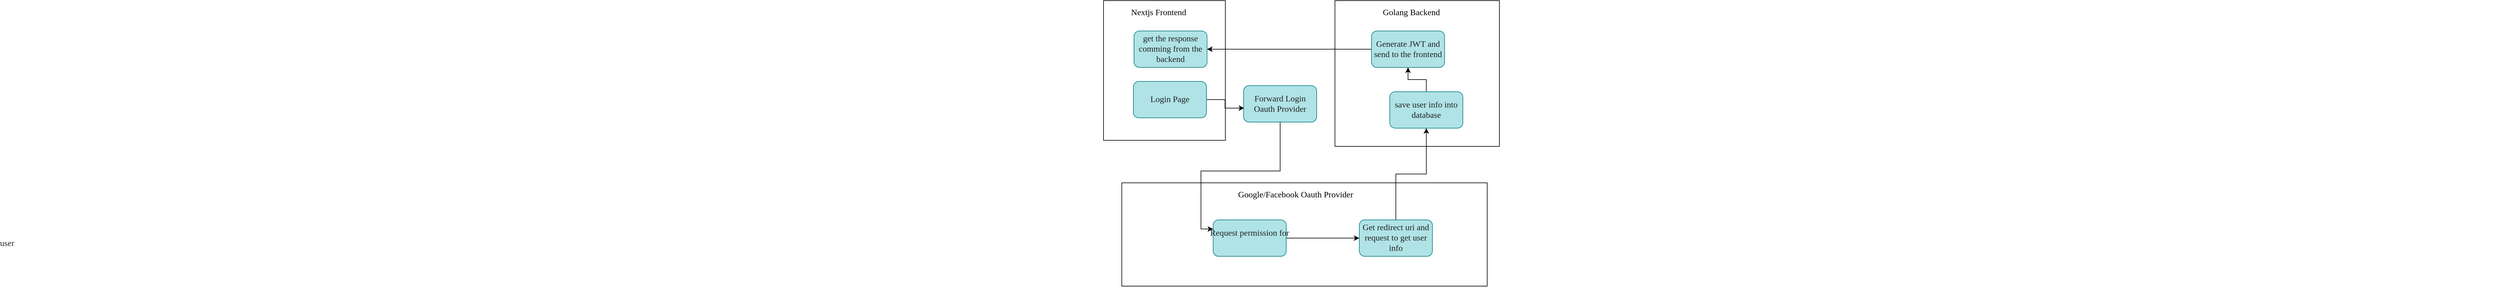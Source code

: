 <mxfile>
    <diagram id="h10H2Ljv9xxvOKa5UoEG" name="Page-1">
        <mxGraphModel dx="2831" dy="485" grid="1" gridSize="10" guides="1" tooltips="1" connect="1" arrows="1" fold="1" page="1" pageScale="1" pageWidth="850" pageHeight="1100" math="0" shadow="0">
            <root>
                <mxCell id="0"/>
                <mxCell id="1" parent="0"/>
                <mxCell id="2" value="" style="rounded=0;whiteSpace=wrap;html=1;labelBorderColor=#919191;fontFamily=Times New Roman;fontSize=14;" parent="1" vertex="1">
                    <mxGeometry x="120" y="160" width="200" height="230" as="geometry"/>
                </mxCell>
                <mxCell id="3" value="Nextjs Frontend" style="text;html=1;align=center;verticalAlign=middle;resizable=0;points=[];autosize=1;strokeColor=none;fontFamily=Times New Roman;fontSize=14;" parent="1" vertex="1">
                    <mxGeometry x="155" y="170" width="110" height="20" as="geometry"/>
                </mxCell>
                <mxCell id="4" value="" style="rounded=0;whiteSpace=wrap;html=1;labelBorderColor=#919191;fontFamily=Times New Roman;fontSize=14;" parent="1" vertex="1">
                    <mxGeometry x="500" y="160" width="270" height="240" as="geometry"/>
                </mxCell>
                <mxCell id="5" value="Golang Backend" style="text;html=1;align=center;verticalAlign=middle;resizable=0;points=[];autosize=1;strokeColor=none;fontFamily=Times New Roman;fontSize=14;" parent="1" vertex="1">
                    <mxGeometry x="570" y="170" width="110" height="20" as="geometry"/>
                </mxCell>
                <mxCell id="6" value="" style="rounded=0;whiteSpace=wrap;html=1;labelBorderColor=#919191;fontFamily=Times New Roman;fontSize=14;" parent="1" vertex="1">
                    <mxGeometry x="150" y="460" width="600" height="170" as="geometry"/>
                </mxCell>
                <mxCell id="7" value="Google/Facebook Oauth Provider" style="text;html=1;align=center;verticalAlign=middle;resizable=0;points=[];autosize=1;strokeColor=none;fontFamily=Times New Roman;fontSize=14;" parent="1" vertex="1">
                    <mxGeometry x="335" y="470" width="200" height="20" as="geometry"/>
                </mxCell>
                <mxCell id="16" style="edgeStyle=orthogonalEdgeStyle;rounded=0;orthogonalLoop=1;jettySize=auto;html=1;entryX=0.008;entryY=0.617;entryDx=0;entryDy=0;entryPerimeter=0;fontColor=#212121;fontFamily=Times New Roman;fontSize=14;" parent="1" source="8" target="9" edge="1">
                    <mxGeometry relative="1" as="geometry"/>
                </mxCell>
                <mxCell id="8" value="Login Page" style="rounded=1;whiteSpace=wrap;html=1;fillColor=#b0e3e6;strokeColor=#0e8088;fontColor=#212121;fontFamily=Times New Roman;fontSize=14;" parent="1" vertex="1">
                    <mxGeometry x="169" y="293" width="120" height="60" as="geometry"/>
                </mxCell>
                <mxCell id="17" style="edgeStyle=orthogonalEdgeStyle;rounded=0;orthogonalLoop=1;jettySize=auto;html=1;entryX=0;entryY=0.25;entryDx=0;entryDy=0;fontColor=#212121;fontFamily=Times New Roman;fontSize=14;" parent="1" source="9" target="11" edge="1">
                    <mxGeometry relative="1" as="geometry"/>
                </mxCell>
                <mxCell id="9" value="Forward Login Oauth Provider" style="rounded=1;whiteSpace=wrap;html=1;fillColor=#b0e3e6;strokeColor=#0e8088;fontColor=#212121;fontFamily=Times New Roman;fontSize=14;" parent="1" vertex="1">
                    <mxGeometry x="350" y="300" width="120" height="60" as="geometry"/>
                </mxCell>
                <mxCell id="18" style="edgeStyle=orthogonalEdgeStyle;rounded=0;orthogonalLoop=1;jettySize=auto;html=1;entryX=0;entryY=0.5;entryDx=0;entryDy=0;fontColor=#212121;fontFamily=Times New Roman;fontSize=14;" parent="1" source="11" target="12" edge="1">
                    <mxGeometry relative="1" as="geometry"/>
                </mxCell>
                <mxCell id="11" value="Request permission for user&lt;span style=&quot;color: rgba(0, 0, 0, 0); font-size: 14px;&quot;&gt;%3CmxGraphModel%3E%3Croot%3E%3CmxCell%20id%3D%220%22%2F%3E%3CmxCell%20id%3D%221%22%20parent%3D%220%22%2F%3E%3CmxCell%20id%3D%222%22%20value%3D%22Forward%20Login%20Oauth%20Provider%22%20style%3D%22rounded%3D1%3BwhiteSpace%3Dwrap%3Bhtml%3D1%3BfillColor%3D%23b0e3e6%3BstrokeColor%3D%230e8088%3BfontColor%3D%23212121%3B%22%20vertex%3D%221%22%20parent%3D%221%22%3E%3CmxGeometry%20x%3D%22425%22%20y%3D%22290%22%20width%3D%22120%22%20height%3D%2260%22%20as%3D%22geometry%22%2F%3E%3C%2FmxCell%3E%3C%2Froot%3E%3C%2FmxGraphModel%3E&lt;/span&gt;" style="rounded=1;whiteSpace=wrap;html=1;fillColor=#b0e3e6;strokeColor=#0e8088;fontColor=#212121;fontFamily=Times New Roman;fontSize=14;" parent="1" vertex="1">
                    <mxGeometry x="300" y="521" width="120" height="60" as="geometry"/>
                </mxCell>
                <mxCell id="19" style="edgeStyle=orthogonalEdgeStyle;rounded=0;orthogonalLoop=1;jettySize=auto;html=1;fontColor=#212121;fontFamily=Times New Roman;fontSize=14;" parent="1" source="12" target="13" edge="1">
                    <mxGeometry relative="1" as="geometry"/>
                </mxCell>
                <mxCell id="12" value="Get redirect uri and request to get user info" style="rounded=1;whiteSpace=wrap;html=1;fillColor=#b0e3e6;strokeColor=#0e8088;fontColor=#212121;fontFamily=Times New Roman;fontSize=14;" parent="1" vertex="1">
                    <mxGeometry x="540" y="521" width="120" height="60" as="geometry"/>
                </mxCell>
                <mxCell id="20" style="edgeStyle=orthogonalEdgeStyle;rounded=0;orthogonalLoop=1;jettySize=auto;html=1;fontColor=#212121;fontFamily=Times New Roman;fontSize=14;" parent="1" source="13" target="14" edge="1">
                    <mxGeometry relative="1" as="geometry"/>
                </mxCell>
                <mxCell id="13" value="save user info into database" style="rounded=1;whiteSpace=wrap;html=1;fillColor=#b0e3e6;strokeColor=#0e8088;fontColor=#212121;fontFamily=Times New Roman;fontSize=14;" parent="1" vertex="1">
                    <mxGeometry x="590" y="310" width="120" height="60" as="geometry"/>
                </mxCell>
                <mxCell id="21" style="edgeStyle=orthogonalEdgeStyle;rounded=0;orthogonalLoop=1;jettySize=auto;html=1;fontColor=#212121;fontFamily=Times New Roman;fontSize=14;" parent="1" source="14" target="15" edge="1">
                    <mxGeometry relative="1" as="geometry"/>
                </mxCell>
                <mxCell id="14" value="Generate JWT and send to the frontend" style="rounded=1;whiteSpace=wrap;html=1;fillColor=#b0e3e6;strokeColor=#0e8088;fontColor=#212121;fontFamily=Times New Roman;fontSize=14;" parent="1" vertex="1">
                    <mxGeometry x="560" y="210" width="120" height="60" as="geometry"/>
                </mxCell>
                <mxCell id="15" value="get the response comming from the backend" style="rounded=1;whiteSpace=wrap;html=1;fillColor=#b0e3e6;strokeColor=#0e8088;fontColor=#212121;fontFamily=Times New Roman;fontSize=14;" parent="1" vertex="1">
                    <mxGeometry x="170" y="210" width="120" height="60" as="geometry"/>
                </mxCell>
            </root>
        </mxGraphModel>
    </diagram>
</mxfile>
